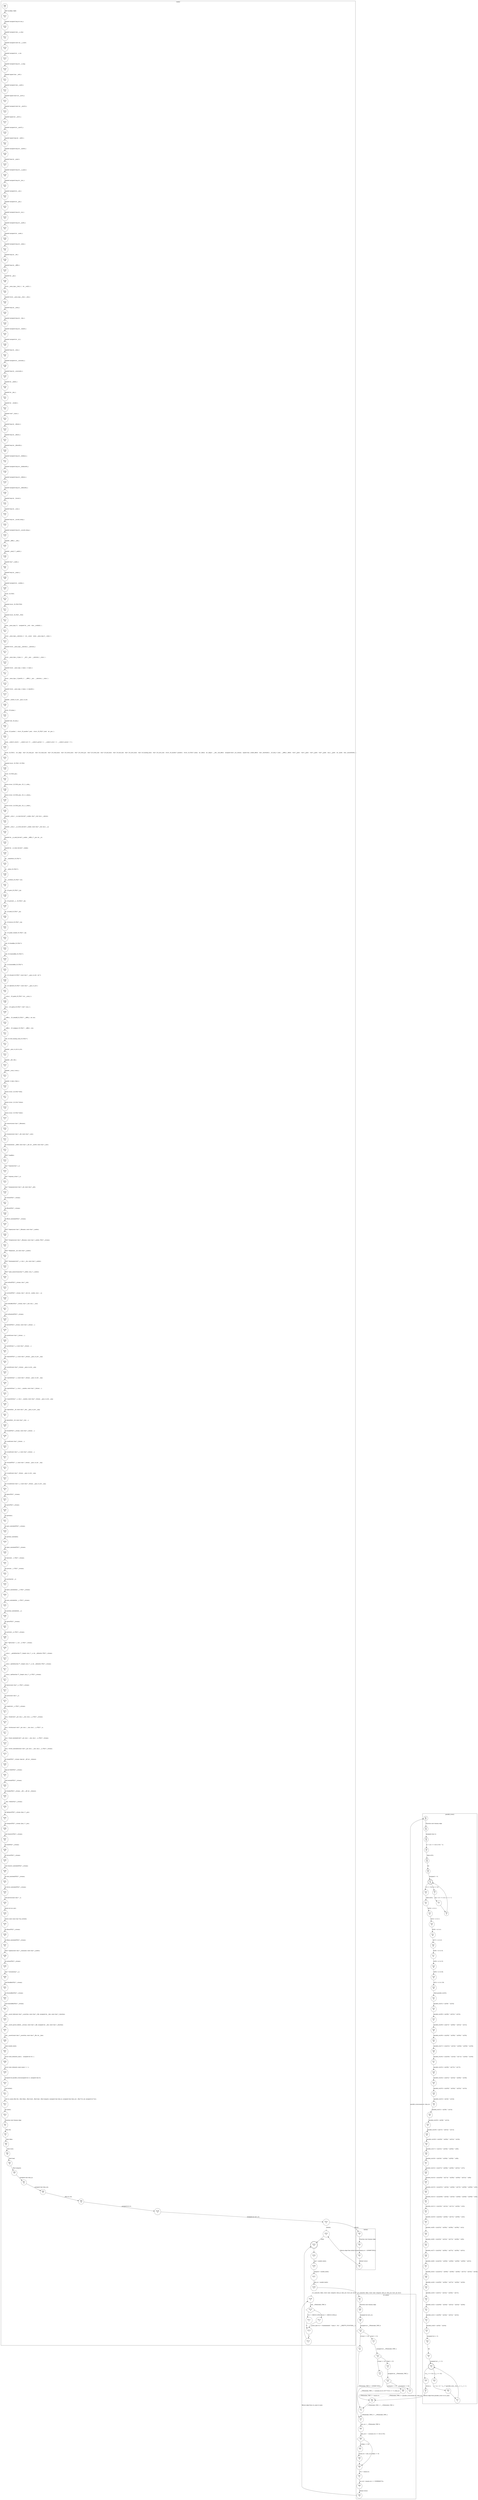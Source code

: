 digraph CFA {
90 [shape="circle" label="N90\n222"]
115 [shape="circle" label="N115\n221"]
116 [shape="circle" label="N116\n220"]
117 [shape="circle" label="N117\n219"]
118 [shape="circle" label="N118\n218"]
119 [shape="circle" label="N119\n217"]
120 [shape="circle" label="N120\n216"]
121 [shape="circle" label="N121\n215"]
122 [shape="circle" label="N122\n214"]
123 [shape="circle" label="N123\n213"]
124 [shape="circle" label="N124\n212"]
125 [shape="circle" label="N125\n211"]
126 [shape="circle" label="N126\n210"]
127 [shape="circle" label="N127\n209"]
128 [shape="circle" label="N128\n208"]
129 [shape="circle" label="N129\n207"]
130 [shape="circle" label="N130\n206"]
131 [shape="circle" label="N131\n205"]
132 [shape="circle" label="N132\n204"]
133 [shape="circle" label="N133\n203"]
134 [shape="circle" label="N134\n202"]
135 [shape="circle" label="N135\n201"]
136 [shape="circle" label="N136\n200"]
137 [shape="circle" label="N137\n199"]
138 [shape="circle" label="N138\n198"]
139 [shape="circle" label="N139\n197"]
140 [shape="circle" label="N140\n196"]
141 [shape="circle" label="N141\n195"]
142 [shape="circle" label="N142\n194"]
143 [shape="circle" label="N143\n193"]
144 [shape="circle" label="N144\n192"]
145 [shape="circle" label="N145\n191"]
146 [shape="circle" label="N146\n190"]
147 [shape="circle" label="N147\n189"]
148 [shape="circle" label="N148\n188"]
149 [shape="circle" label="N149\n187"]
150 [shape="circle" label="N150\n186"]
151 [shape="circle" label="N151\n185"]
152 [shape="circle" label="N152\n184"]
153 [shape="circle" label="N153\n183"]
154 [shape="circle" label="N154\n182"]
155 [shape="circle" label="N155\n181"]
156 [shape="circle" label="N156\n180"]
157 [shape="circle" label="N157\n179"]
158 [shape="circle" label="N158\n178"]
159 [shape="circle" label="N159\n177"]
160 [shape="circle" label="N160\n176"]
161 [shape="circle" label="N161\n175"]
162 [shape="circle" label="N162\n174"]
163 [shape="circle" label="N163\n173"]
164 [shape="circle" label="N164\n172"]
165 [shape="circle" label="N165\n171"]
166 [shape="circle" label="N166\n170"]
167 [shape="circle" label="N167\n169"]
168 [shape="circle" label="N168\n168"]
169 [shape="circle" label="N169\n167"]
170 [shape="circle" label="N170\n166"]
171 [shape="circle" label="N171\n165"]
172 [shape="circle" label="N172\n164"]
173 [shape="circle" label="N173\n163"]
174 [shape="circle" label="N174\n162"]
175 [shape="circle" label="N175\n161"]
176 [shape="circle" label="N176\n160"]
177 [shape="circle" label="N177\n159"]
178 [shape="circle" label="N178\n158"]
179 [shape="circle" label="N179\n157"]
180 [shape="circle" label="N180\n156"]
181 [shape="circle" label="N181\n155"]
182 [shape="circle" label="N182\n154"]
183 [shape="circle" label="N183\n153"]
184 [shape="circle" label="N184\n152"]
185 [shape="circle" label="N185\n151"]
186 [shape="circle" label="N186\n150"]
187 [shape="circle" label="N187\n149"]
188 [shape="circle" label="N188\n148"]
189 [shape="circle" label="N189\n147"]
190 [shape="circle" label="N190\n146"]
191 [shape="circle" label="N191\n145"]
192 [shape="circle" label="N192\n144"]
193 [shape="circle" label="N193\n143"]
194 [shape="circle" label="N194\n142"]
195 [shape="circle" label="N195\n141"]
196 [shape="circle" label="N196\n140"]
197 [shape="circle" label="N197\n139"]
198 [shape="circle" label="N198\n138"]
199 [shape="circle" label="N199\n137"]
200 [shape="circle" label="N200\n136"]
201 [shape="circle" label="N201\n135"]
202 [shape="circle" label="N202\n134"]
203 [shape="circle" label="N203\n133"]
204 [shape="circle" label="N204\n132"]
205 [shape="circle" label="N205\n131"]
206 [shape="circle" label="N206\n130"]
207 [shape="circle" label="N207\n129"]
208 [shape="circle" label="N208\n128"]
209 [shape="circle" label="N209\n127"]
210 [shape="circle" label="N210\n126"]
211 [shape="circle" label="N211\n125"]
212 [shape="circle" label="N212\n124"]
213 [shape="circle" label="N213\n123"]
214 [shape="circle" label="N214\n122"]
215 [shape="circle" label="N215\n121"]
216 [shape="circle" label="N216\n120"]
217 [shape="circle" label="N217\n119"]
218 [shape="circle" label="N218\n118"]
219 [shape="circle" label="N219\n117"]
220 [shape="circle" label="N220\n116"]
221 [shape="circle" label="N221\n115"]
222 [shape="circle" label="N222\n114"]
223 [shape="circle" label="N223\n113"]
224 [shape="circle" label="N224\n112"]
225 [shape="circle" label="N225\n111"]
226 [shape="circle" label="N226\n110"]
227 [shape="circle" label="N227\n109"]
228 [shape="circle" label="N228\n108"]
229 [shape="circle" label="N229\n107"]
230 [shape="circle" label="N230\n106"]
231 [shape="circle" label="N231\n105"]
232 [shape="circle" label="N232\n104"]
233 [shape="circle" label="N233\n103"]
234 [shape="circle" label="N234\n102"]
235 [shape="circle" label="N235\n101"]
236 [shape="circle" label="N236\n100"]
237 [shape="circle" label="N237\n99"]
238 [shape="circle" label="N238\n98"]
239 [shape="circle" label="N239\n97"]
240 [shape="circle" label="N240\n96"]
241 [shape="circle" label="N241\n95"]
242 [shape="circle" label="N242\n94"]
243 [shape="circle" label="N243\n93"]
244 [shape="circle" label="N244\n92"]
245 [shape="circle" label="N245\n91"]
246 [shape="circle" label="N246\n90"]
247 [shape="circle" label="N247\n89"]
248 [shape="circle" label="N248\n88"]
249 [shape="circle" label="N249\n87"]
250 [shape="circle" label="N250\n86"]
251 [shape="circle" label="N251\n85"]
252 [shape="circle" label="N252\n84"]
253 [shape="circle" label="N253\n83"]
254 [shape="circle" label="N254\n82"]
255 [shape="circle" label="N255\n81"]
256 [shape="circle" label="N256\n80"]
257 [shape="circle" label="N257\n79"]
258 [shape="circle" label="N258\n78"]
259 [shape="circle" label="N259\n77"]
260 [shape="circle" label="N260\n76"]
261 [shape="circle" label="N261\n75"]
262 [shape="circle" label="N262\n74"]
263 [shape="circle" label="N263\n73"]
264 [shape="circle" label="N264\n72"]
265 [shape="circle" label="N265\n71"]
266 [shape="circle" label="N266\n70"]
267 [shape="circle" label="N267\n69"]
268 [shape="circle" label="N268\n68"]
269 [shape="circle" label="N269\n67"]
270 [shape="circle" label="N270\n66"]
271 [shape="circle" label="N271\n65"]
272 [shape="circle" label="N272\n64"]
273 [shape="circle" label="N273\n63"]
274 [shape="circle" label="N274\n62"]
275 [shape="circle" label="N275\n61"]
276 [shape="circle" label="N276\n60"]
277 [shape="circle" label="N277\n59"]
278 [shape="circle" label="N278\n58"]
279 [shape="circle" label="N279\n57"]
280 [shape="circle" label="N280\n56"]
281 [shape="circle" label="N281\n55"]
282 [shape="circle" label="N282\n54"]
283 [shape="circle" label="N283\n53"]
284 [shape="circle" label="N284\n52"]
285 [shape="circle" label="N285\n51"]
286 [shape="circle" label="N286\n50"]
287 [shape="circle" label="N287\n49"]
288 [shape="circle" label="N288\n48"]
289 [shape="circle" label="N289\n47"]
290 [shape="circle" label="N290\n46"]
291 [shape="circle" label="N291\n45"]
292 [shape="circle" label="N292\n44"]
293 [shape="circle" label="N293\n43"]
294 [shape="circle" label="N294\n42"]
295 [shape="circle" label="N295\n41"]
296 [shape="circle" label="N296\n40"]
297 [shape="circle" label="N297\n39"]
298 [shape="circle" label="N298\n38"]
299 [shape="circle" label="N299\n37"]
300 [shape="circle" label="N300\n36"]
301 [shape="circle" label="N301\n35"]
302 [shape="circle" label="N302\n34"]
303 [shape="circle" label="N303\n33"]
304 [shape="circle" label="N304\n32"]
305 [shape="circle" label="N305\n31"]
306 [shape="circle" label="N306\n30"]
307 [shape="circle" label="N307\n29"]
308 [shape="circle" label="N308\n28"]
309 [shape="circle" label="N309\n27"]
310 [shape="circle" label="N310\n26"]
311 [shape="circle" label="N311\n25"]
312 [shape="circle" label="N312\n24"]
313 [shape="circle" label="N313\n23"]
91 [shape="circle" label="N91\n22"]
92 [shape="circle" label="N92\n21"]
93 [shape="circle" label="N93\n20"]
94 [shape="circle" label="N94\n19"]
95 [shape="circle" label="N95\n18"]
96 [shape="circle" label="N96\n17"]
97 [shape="circle" label="N97\n16"]
98 [shape="circle" label="N98\n15"]
99 [shape="circle" label="N99\n14"]
100 [shape="circle" label="N100\n13"]
101 [shape="circle" label="N101\n12"]
63 [shape="circle" label="N63\n3"]
64 [shape="circle" label="N64\n2"]
65 [shape="circle" label="N65\n1"]
62 [shape="circle" label="N62\n0"]
102 [shape="circle" label="N102\n11"]
103 [shape="doublecircle" label="N103\n10"]
104 [shape="circle" label="N104\n9"]
106 [shape="circle" label="N106\n8"]
107 [shape="circle" label="N107\n7"]
108 [shape="circle" label="N108\n6"]
67 [shape="circle" label="N67\n22"]
68 [shape="circle" label="N68\n21"]
69 [shape="circle" label="N69\n20"]
70 [shape="diamond" label="N70\n19"]
71 [shape="circle" label="N71\n18"]
73 [shape="circle" label="N73\n8"]
82 [shape="circle" label="N82\n7"]
83 [shape="diamond" label="N83\n6"]
85 [shape="circle" label="N85\n5"]
86 [shape="circle" label="N86\n4"]
84 [shape="circle" label="N84\n3"]
87 [shape="circle" label="N87\n2"]
88 [shape="circle" label="N88\n1"]
66 [shape="circle" label="N66\n0"]
109 [shape="circle" label="N109\n5"]
110 [shape="diamond" label="N110\n4"]
112 [shape="circle" label="N112\n3"]
113 [shape="circle" label="N113\n1"]
114 [shape="circle" label="N114\n0"]
111 [shape="circle" label="N111\n2"]
72 [shape="circle" label="N72\n17"]
74 [shape="diamond" label="N74\n16"]
75 [shape="circle" label="N75\n15"]
77 [shape="circle" label="N77\n9"]
76 [shape="circle" label="N76\n14"]
78 [shape="diamond" label="N78\n13"]
79 [shape="circle" label="N79\n12"]
1 [shape="circle" label="N1\n60"]
2 [shape="circle" label="N2\n59"]
3 [shape="circle" label="N3\n58"]
4 [shape="circle" label="N4\n57"]
5 [shape="circle" label="N5\n56"]
6 [shape="circle" label="N6\n55"]
7 [shape="doublecircle" label="N7\n54"]
10 [shape="circle" label="N10\n53"]
12 [shape="circle" label="N12\n52"]
13 [shape="circle" label="N13\n51"]
14 [shape="circle" label="N14\n50"]
15 [shape="circle" label="N15\n49"]
16 [shape="circle" label="N16\n48"]
17 [shape="circle" label="N17\n47"]
18 [shape="circle" label="N18\n46"]
19 [shape="circle" label="N19\n45"]
20 [shape="circle" label="N20\n44"]
21 [shape="circle" label="N21\n43"]
22 [shape="circle" label="N22\n42"]
23 [shape="circle" label="N23\n41"]
24 [shape="circle" label="N24\n40"]
25 [shape="circle" label="N25\n39"]
26 [shape="circle" label="N26\n38"]
27 [shape="circle" label="N27\n37"]
28 [shape="circle" label="N28\n36"]
29 [shape="circle" label="N29\n35"]
30 [shape="circle" label="N30\n34"]
31 [shape="circle" label="N31\n33"]
32 [shape="circle" label="N32\n32"]
33 [shape="circle" label="N33\n31"]
34 [shape="circle" label="N34\n30"]
35 [shape="circle" label="N35\n29"]
36 [shape="circle" label="N36\n28"]
37 [shape="circle" label="N37\n27"]
38 [shape="circle" label="N38\n26"]
39 [shape="circle" label="N39\n25"]
40 [shape="circle" label="N40\n24"]
41 [shape="circle" label="N41\n23"]
42 [shape="circle" label="N42\n22"]
43 [shape="circle" label="N43\n21"]
44 [shape="circle" label="N44\n20"]
45 [shape="circle" label="N45\n19"]
46 [shape="circle" label="N46\n18"]
47 [shape="circle" label="N47\n17"]
48 [shape="circle" label="N48\n16"]
49 [shape="circle" label="N49\n15"]
50 [shape="circle" label="N50\n14"]
51 [shape="circle" label="N51\n13"]
52 [shape="circle" label="N52\n12"]
53 [shape="circle" label="N53\n11"]
54 [shape="circle" label="N54\n10"]
55 [shape="circle" label="N55\n9"]
56 [shape="doublecircle" label="N56\n8"]
59 [shape="circle" label="N59\n7"]
0 [shape="circle" label="N0\n6"]
81 [shape="circle" label="N81\n10"]
58 [shape="circle" label="N58\n5"]
60 [shape="circle" label="N60\n4"]
57 [shape="circle" label="N57\n3"]
9 [shape="circle" label="N9\n2"]
11 [shape="circle" label="N11\n1"]
8 [shape="circle" label="N8\n0"]
80 [shape="circle" label="N80\n11"]
node [shape="circle"]
subgraph cluster_crc_main {
label="crc_main()"
67 -> 68 [label="Function start dummy edge"]
68 -> 69 [label="unsigned int new_crc;"]
69 -> 70 [label="unsigned int __CPAchecker_TMP_0;"]
70 -> 72 [label="[reset == 0]"]
70 -> 71 [label="[!(reset == 0)]"]
71 -> 73 [label="__CPAchecker_TMP_0 = 4294967295LL;"]
73 -> 82 [label="new_crc = __CPAchecker_TMP_0;"]
82 -> 83 [label="data_out = ~(((smain.crc) >> 24) & 255);"]
83 -> 84 [label="[clken == 0]"]
83 -> 85 [label="[!(clken == 0)]"]
85 -> 86 [label="smain.crc = new_crc;"]
86 -> 84 [label=""]
84 -> 87 [label="*crc = smain.crc;"]
87 -> 88 [label="*crc_ok = (smain.crc) == 3338984827LL;"]
88 -> 66 [label="default return"]
72 -> 74 [label="unsigned int __CPAchecker_TMP_1;"]
74 -> 76 [label="[load == 0]"]
74 -> 75 [label="[!(load == 0)]"]
75 -> 77 [label="__CPAchecker_TMP_1 = (((smain.crc) & 16777215) << 7) | data_in;"]
77 -> 73 [label="__CPAchecker_TMP_0 = __CPAchecker_TMP_1;"]
76 -> 78 [label="unsigned int __CPAchecker_TMP_2;"]
78 -> 80 [label="[compute == 0]"]
78 -> 79 [label="[!(compute == 0)]"]
79 -> 81 [label="__CPAchecker_TMP_2 = parallel_crces(smain.crc, data_in);" style="dotted" arrowhead="empty"]
81 -> 77 [label="__CPAchecker_TMP_1 = __CPAchecker_TMP_2;"]
80 -> 81 [label="__CPAchecker_TMP_2 = smain.crc;"]}
subgraph cluster_initial {
label="initial()"
63 -> 64 [label="Function start dummy edge"]
64 -> 65 [label="smain.crc = 4294967295LL;"]
65 -> 62 [label="default return"]}
subgraph cluster_main {
label="main()"
90 -> 115 [label="INIT GLOBAL VARS"]
115 -> 116 [label="typedef unsigned long int size_t;"]
116 -> 117 [label="typedef unsigned char __u_char;"]
117 -> 118 [label="typedef unsigned short int __u_short;"]
118 -> 119 [label="typedef unsigned int __u_int;"]
119 -> 120 [label="typedef unsigned long int __u_long;"]
120 -> 121 [label="typedef signed char __int8_t;"]
121 -> 122 [label="typedef unsigned char __uint8_t;"]
122 -> 123 [label="typedef signed short int __int16_t;"]
123 -> 124 [label="typedef unsigned short int __uint16_t;"]
124 -> 125 [label="typedef signed int __int32_t;"]
125 -> 126 [label="typedef unsigned int __uint32_t;"]
126 -> 127 [label="typedef signed long int __int64_t;"]
127 -> 128 [label="typedef unsigned long int __uint64_t;"]
128 -> 129 [label="typedef long int __quad_t;"]
129 -> 130 [label="typedef unsigned long int __u_quad_t;"]
130 -> 131 [label="typedef unsigned long int __dev_t;"]
131 -> 132 [label="typedef unsigned int __uid_t;"]
132 -> 133 [label="typedef unsigned int __gid_t;"]
133 -> 134 [label="typedef unsigned long int __ino_t;"]
134 -> 135 [label="typedef unsigned long int __ino64_t;"]
135 -> 136 [label="typedef unsigned int __mode_t;"]
136 -> 137 [label="typedef unsigned long int __nlink_t;"]
137 -> 138 [label="typedef long int __off_t;"]
138 -> 139 [label="typedef long int __off64_t;"]
139 -> 140 [label="typedef int __pid_t;"]
140 -> 141 [label="struct __anon_type___fsid_t {   int __val[2]; } ;"]
141 -> 142 [label="typedef struct __anon_type___fsid_t __fsid_t;"]
142 -> 143 [label="typedef long int __clock_t;"]
143 -> 144 [label="typedef unsigned long int __rlim_t;"]
144 -> 145 [label="typedef unsigned long int __rlim64_t;"]
145 -> 146 [label="typedef unsigned int __id_t;"]
146 -> 147 [label="typedef long int __time_t;"]
147 -> 148 [label="typedef unsigned int __useconds_t;"]
148 -> 149 [label="typedef long int __suseconds_t;"]
149 -> 150 [label="typedef int __daddr_t;"]
150 -> 151 [label="typedef int __key_t;"]
151 -> 152 [label="typedef int __clockid_t;"]
152 -> 153 [label="typedef void *__timer_t;"]
153 -> 154 [label="typedef long int __blksize_t;"]
154 -> 155 [label="typedef long int __blkcnt_t;"]
155 -> 156 [label="typedef long int __blkcnt64_t;"]
156 -> 157 [label="typedef unsigned long int __fsblkcnt_t;"]
157 -> 158 [label="typedef unsigned long int __fsblkcnt64_t;"]
158 -> 159 [label="typedef unsigned long int __fsfilcnt_t;"]
159 -> 160 [label="typedef unsigned long int __fsfilcnt64_t;"]
160 -> 161 [label="typedef long int __fsword_t;"]
161 -> 162 [label="typedef long int __ssize_t;"]
162 -> 163 [label="typedef long int __syscall_slong_t;"]
163 -> 164 [label="typedef unsigned long int __syscall_ulong_t;"]
164 -> 165 [label="typedef __off64_t __loff_t;"]
165 -> 166 [label="typedef __quad_t *__qaddr_t;"]
166 -> 167 [label="typedef char *__caddr_t;"]
167 -> 168 [label="typedef long int __intptr_t;"]
168 -> 169 [label="typedef unsigned int __socklen_t;"]
169 -> 170 [label="struct _IO_FILE ;"]
170 -> 171 [label="typedef struct _IO_FILE FILE;"]
171 -> 172 [label="typedef struct _IO_FILE __FILE;"]
172 -> 173 [label="union __anon_type_0 {   unsigned int __wch;   char __wchb[4]; } ;"]
173 -> 174 [label="struct __anon_type___mbstate_t {   int __count;   union __anon_type_0 __value; } ;"]
174 -> 175 [label="typedef struct __anon_type___mbstate_t __mbstate_t;"]
175 -> 176 [label="struct __anon_type__G_fpos_t {   __off_t __pos;   __mbstate_t __state; } ;"]
176 -> 177 [label="typedef struct __anon_type__G_fpos_t _G_fpos_t;"]
177 -> 178 [label="struct __anon_type__G_fpos64_t {   __off64_t __pos;   __mbstate_t __state; } ;"]
178 -> 179 [label="typedef struct __anon_type__G_fpos_t _G_fpos64_t;"]
179 -> 180 [label="typedef __builtin_va_list __gnuc_va_list;"]
180 -> 181 [label="struct _IO_jump_t ;"]
181 -> 182 [label="typedef void _IO_lock_t;"]
182 -> 183 [label="struct _IO_marker {   struct _IO_marker *_next;   struct _IO_FILE *_sbuf;   int _pos; } ;"]
183 -> 184 [label="enum __codecvt_result {   __codecvt_ok = 0,   __codecvt_partial = 1,   __codecvt_error = 2,   __codecvt_noconv = 3 } ;"]
184 -> 185 [label="struct _IO_FILE {   int _flags;   char *_IO_read_ptr;   char *_IO_read_end;   char *_IO_read_base;   char *_IO_write_base;   char *_IO_write_ptr;   char *_IO_write_end;   char *_IO_buf_base;   char *_IO_buf_end;   char *_IO_save_base;   char *_IO_backup_base;   char *_IO_save_end;   struct _IO_marker *_markers;   struct _IO_FILE *_chain;   int _fileno;   int _flags2;   __off_t _old_offset;   unsigned short _cur_column;   signed char _vtable_offset;   char _shortbuf[1];   _IO_lock_t *_lock;   __off64_t _offset;   void *__pad1;   void *__pad2;   void *__pad3;   void *__pad4;   size_t __pad5;   int _mode;   char _unused2[40]; } ;"]
185 -> 186 [label="typedef struct _IO_FILE _IO_FILE;"]
186 -> 187 [label="struct _IO_FILE_plus ;"]
187 -> 188 [label="extern struct _IO_FILE_plus _IO_2_1_stdin_;"]
188 -> 189 [label="extern struct _IO_FILE_plus _IO_2_1_stdout_;"]
189 -> 190 [label="extern struct _IO_FILE_plus _IO_2_1_stderr_;"]
190 -> 191 [label="typedef __ssize_t  __io_read_fn(void *__cookie, char *__buf, size_t __nbytes);"]
191 -> 192 [label="typedef __ssize_t  __io_write_fn(void *__cookie, const char *__buf, size_t __n);"]
192 -> 193 [label="typedef int __io_seek_fn(void *__cookie, __off64_t *__pos, int __w);"]
193 -> 194 [label="typedef int __io_close_fn(void *__cookie);"]
194 -> 195 [label="int __underflow(_IO_FILE *);"]
195 -> 196 [label="int __uflow(_IO_FILE *);"]
196 -> 197 [label="int __overflow(_IO_FILE *, int);"]
197 -> 198 [label="int _IO_getc(_IO_FILE *__fp);"]
198 -> 199 [label="int _IO_putc(int __c, _IO_FILE *__fp);"]
199 -> 200 [label="int _IO_feof(_IO_FILE *__fp);"]
200 -> 201 [label="int _IO_ferror(_IO_FILE *__fp);"]
201 -> 202 [label="int _IO_peekc_locked(_IO_FILE *__fp);"]
202 -> 203 [label="void _IO_flockfile(_IO_FILE *);"]
203 -> 204 [label="void _IO_funlockfile(_IO_FILE *);"]
204 -> 205 [label="int _IO_ftrylockfile(_IO_FILE *);"]
205 -> 206 [label="int _IO_vfscanf(_IO_FILE *, const char *, __gnuc_va_list , int *);"]
206 -> 207 [label="int _IO_vfprintf(_IO_FILE *, const char *, __gnuc_va_list );"]
207 -> 208 [label="__ssize_t  _IO_padn(_IO_FILE *, int, __ssize_t );"]
208 -> 209 [label="size_t  _IO_sgetn(_IO_FILE *, void *, size_t );"]
209 -> 210 [label="__off64_t  _IO_seekoff(_IO_FILE *, __off64_t , int, int);"]
210 -> 211 [label="__off64_t  _IO_seekpos(_IO_FILE *, __off64_t , int);"]
211 -> 212 [label="void _IO_free_backup_area(_IO_FILE *);"]
212 -> 213 [label="typedef __gnuc_va_list va_list;"]
213 -> 214 [label="typedef __off_t off_t;"]
214 -> 215 [label="typedef __ssize_t ssize_t;"]
215 -> 216 [label="typedef _G_fpos_t fpos_t;"]
216 -> 217 [label="extern struct _IO_FILE *stdin;"]
217 -> 218 [label="extern struct _IO_FILE *stdout;"]
218 -> 219 [label="extern struct _IO_FILE *stderr;"]
219 -> 220 [label="int remove(const char *__filename);"]
220 -> 221 [label="int rename(const char *__old, const char *__new);"]
221 -> 222 [label="int renameat(int __oldfd, const char *__old, int __newfd, const char *__new);"]
222 -> 223 [label="FILE * tmpfile();"]
223 -> 224 [label="char * tmpnam(char *__s);"]
224 -> 225 [label="char * tmpnam_r(char *__s);"]
225 -> 226 [label="char * tempnam(const char *__dir, const char *__pfx);"]
226 -> 227 [label="int fclose(FILE *__stream);"]
227 -> 228 [label="int fflush(FILE *__stream);"]
228 -> 229 [label="int fflush_unlocked(FILE *__stream);"]
229 -> 230 [label="FILE * fopen(const char *__filename, const char *__modes);"]
230 -> 231 [label="FILE * freopen(const char *__filename, const char *__modes, FILE *__stream);"]
231 -> 232 [label="FILE * fdopen(int __fd, const char *__modes);"]
232 -> 233 [label="FILE * fmemopen(void *__s, size_t __len, const char *__modes);"]
233 -> 234 [label="FILE * open_memstream(char **__bufloc, size_t *__sizeloc);"]
234 -> 235 [label="void setbuf(FILE *__stream, char *__buf);"]
235 -> 236 [label="int setvbuf(FILE *__stream, char *__buf, int __modes, size_t __n);"]
236 -> 237 [label="void setbuffer(FILE *__stream, char *__buf, size_t __size);"]
237 -> 238 [label="void setlinebuf(FILE *__stream);"]
238 -> 239 [label="int fprintf(FILE *__stream, const char *__format, ...);"]
239 -> 240 [label="int printf(const char *__format, ...);"]
240 -> 241 [label="int sprintf(char *__s, const char *__format, ...);"]
241 -> 242 [label="int vfprintf(FILE *__s, const char *__format, __gnuc_va_list __arg);"]
242 -> 243 [label="int vprintf(const char *__format, __gnuc_va_list __arg);"]
243 -> 244 [label="int vsprintf(char *__s, const char *__format, __gnuc_va_list __arg);"]
244 -> 245 [label="int snprintf(char *__s, size_t __maxlen, const char *__format, ...);"]
245 -> 246 [label="int vsnprintf(char *__s, size_t __maxlen, const char *__format, __gnuc_va_list __arg);"]
246 -> 247 [label="int vdprintf(int __fd, const char *__fmt, __gnuc_va_list __arg);"]
247 -> 248 [label="int dprintf(int __fd, const char *__fmt, ...);"]
248 -> 249 [label="int fscanf(FILE *__stream, const char *__format, ...);"]
249 -> 250 [label="int scanf(const char *__format, ...);"]
250 -> 251 [label="int sscanf(const char *__s, const char *__format, ...);"]
251 -> 252 [label="int vfscanf(FILE *__s, const char *__format, __gnuc_va_list __arg);"]
252 -> 253 [label="int vscanf(const char *__format, __gnuc_va_list __arg);"]
253 -> 254 [label="int vsscanf(const char *__s, const char *__format, __gnuc_va_list __arg);"]
254 -> 255 [label="int fgetc(FILE *__stream);"]
255 -> 256 [label="int getc(FILE *__stream);"]
256 -> 257 [label="int getchar();"]
257 -> 258 [label="int getc_unlocked(FILE *__stream);"]
258 -> 259 [label="int getchar_unlocked();"]
259 -> 260 [label="int fgetc_unlocked(FILE *__stream);"]
260 -> 261 [label="int fputc(int __c, FILE *__stream);"]
261 -> 262 [label="int putc(int __c, FILE *__stream);"]
262 -> 263 [label="int putchar(int __c);"]
263 -> 264 [label="int fputc_unlocked(int __c, FILE *__stream);"]
264 -> 265 [label="int putc_unlocked(int __c, FILE *__stream);"]
265 -> 266 [label="int putchar_unlocked(int __c);"]
266 -> 267 [label="int getw(FILE *__stream);"]
267 -> 268 [label="int putw(int __w, FILE *__stream);"]
268 -> 269 [label="char * fgets(char *__s, int __n, FILE *__stream);"]
269 -> 270 [label="__ssize_t  __getdelim(char **__lineptr, size_t *__n, int __delimiter, FILE *__stream);"]
270 -> 271 [label="__ssize_t  getdelim(char **__lineptr, size_t *__n, int __delimiter, FILE *__stream);"]
271 -> 272 [label="__ssize_t  getline(char **__lineptr, size_t *__n, FILE *__stream);"]
272 -> 273 [label="int fputs(const char *__s, FILE *__stream);"]
273 -> 274 [label="int puts(const char *__s);"]
274 -> 275 [label="int ungetc(int __c, FILE *__stream);"]
275 -> 276 [label="size_t  fread(void *__ptr, size_t __size, size_t __n, FILE *__stream);"]
276 -> 277 [label="size_t  fwrite(const void *__ptr, size_t __size, size_t __n, FILE *__s);"]
277 -> 278 [label="size_t  fread_unlocked(void *__ptr, size_t __size, size_t __n, FILE *__stream);"]
278 -> 279 [label="size_t  fwrite_unlocked(const void *__ptr, size_t __size, size_t __n, FILE *__stream);"]
279 -> 280 [label="int fseek(FILE *__stream, long int __off, int __whence);"]
280 -> 281 [label="long int ftell(FILE *__stream);"]
281 -> 282 [label="void rewind(FILE *__stream);"]
282 -> 283 [label="int fseeko(FILE *__stream, __off_t __off, int __whence);"]
283 -> 284 [label="__off_t  ftello(FILE *__stream);"]
284 -> 285 [label="int fgetpos(FILE *__stream, fpos_t *__pos);"]
285 -> 286 [label="int fsetpos(FILE *__stream, fpos_t *__pos);"]
286 -> 287 [label="void clearerr(FILE *__stream);"]
287 -> 288 [label="int feof(FILE *__stream);"]
288 -> 289 [label="int ferror(FILE *__stream);"]
289 -> 290 [label="void clearerr_unlocked(FILE *__stream);"]
290 -> 291 [label="int feof_unlocked(FILE *__stream);"]
291 -> 292 [label="int ferror_unlocked(FILE *__stream);"]
292 -> 293 [label="void perror(const char *__s);"]
293 -> 294 [label="extern int sys_nerr;"]
294 -> 295 [label="extern const const char *sys_errlist[];"]
295 -> 296 [label="int fileno(FILE *__stream);"]
296 -> 297 [label="int fileno_unlocked(FILE *__stream);"]
297 -> 298 [label="FILE * popen(const char *__command, const char *__modes);"]
298 -> 299 [label="int pclose(FILE *__stream);"]
299 -> 300 [label="char * ctermid(char *__s);"]
300 -> 301 [label="void flockfile(FILE *__stream);"]
301 -> 302 [label="int ftrylockfile(FILE *__stream);"]
302 -> 303 [label="void funlockfile(FILE *__stream);"]
303 -> 304 [label="void __assert_fail(const char *__assertion, const char *__file, unsigned int __line, const char *__function);"]
304 -> 305 [label="void __assert_perror_fail(int __errnum, const char *__file, unsigned int __line, const char *__function);"]
305 -> 306 [label="void __assert(const char *__assertion, const char *__file, int __line);"]
306 -> 307 [label="_Bool nondet_bool();"]
307 -> 308 [label="struct state_elements_main {   unsigned int crc; } ;"]
308 -> 309 [label="struct state_elements_main smain = {  };"]
309 -> 310 [label="unsigned int parallel_crces(unsigned int c1, unsigned char d);"]
310 -> 311 [label="void initial();"]
311 -> 312 [label="void crc_main(_Bool clk, _Bool clken, _Bool reset, _Bool load, _Bool compute, unsigned char data_in, unsigned char data_out, _Bool *crc_ok, unsigned int *crc);"]
312 -> 313 [label="int main();"]
313 -> 91 [label="Function start dummy edge"]
91 -> 92 [label="_Bool clk;"]
92 -> 93 [label="_Bool clken;"]
93 -> 94 [label="_Bool reset;"]
94 -> 95 [label="_Bool load;"]
95 -> 96 [label="_Bool compute;"]
96 -> 97 [label="unsigned char data_in;"]
97 -> 98 [label="unsigned char data_out;"]
98 -> 99 [label="_Bool crc_ok;"]
99 -> 100 [label="unsigned int crc;"]
100 -> 101 [label="unsigned int new_crc;"]
101 -> 102 [label="initial();" style="dotted" arrowhead="empty"]
102 -> 103 [label="while"]
103 -> 104 [label=""]
104 -> 106 [label="load = nondet_bool();"]
106 -> 107 [label="compute = nondet_bool();"]
107 -> 108 [label="data_in = nondet_bool();"]
108 -> 109 [label="crc_main(clk, clken, reset, load, compute, data_in, data_out, &crc_ok, &crc);" style="dotted" arrowhead="empty"]
109 -> 110 [label="void __CPAchecker_TMP_0;"]
110 -> 111 [label="[crc != 2863311530LL]"]
110 -> 112 [label="[!(crc != 2863311530LL)]"]
112 -> 113 [label="__assert_fail(\"crc != 0xAAAAAAAA\", \"main.c\", 161, \"__PRETTY_FUNCTION__\");"]
113 -> 114 [label="0;"]
114 -> 103 [label=""]
111 -> 113 [label="0;"]}
subgraph cluster_parallel_crces {
label="parallel_crces()"
1 -> 2 [label="Function start dummy edge"]
2 -> 3 [label="unsigned char x1;"]
3 -> 4 [label="x1 = ((c1 >> 24) & 255) ^ d;"]
4 -> 5 [label="_Bool c[32];"]
5 -> 6 [label="for"]
6 -> 7 [label="unsigned i = 0;"]
7 -> 9 [label="[i <= 31]"]
7 -> 10 [label="[!(i <= 31)]"]
10 -> 12 [label="_Bool x[32];"]
12 -> 13 [label="x[24] = x1 & 1;"]
13 -> 14 [label="x[25] = x1 & 2;"]
14 -> 15 [label="x[26] = x1 & 4;"]
15 -> 16 [label="x[27] = x1 & 8;"]
16 -> 17 [label="x[28] = x1 & 16;"]
17 -> 18 [label="x[29] = x1 & 32;"]
18 -> 19 [label="x[30] = x1 & 64;"]
19 -> 20 [label="x[31] = x1 & 128;"]
20 -> 21 [label="_Bool parallel_crc[32];"]
21 -> 22 [label="parallel_crc[31] = (x[29]) ^ (c[23]);"]
22 -> 23 [label="parallel_crc[30] = ((x[28]) ^ (x[31])) ^ (c[22]);"]
23 -> 24 [label="parallel_crc[29] = (((x[27]) ^ (x[30])) ^ (x[31])) ^ (c[21]);"]
24 -> 25 [label="parallel_crc[28] = (((x[26]) ^ (x[29])) ^ (x[30])) ^ (c[20]);"]
25 -> 26 [label="parallel_crc[27] = ((((x[31]) ^ (x[25])) ^ (x[28])) ^ (x[29])) ^ (c[19]);"]
26 -> 27 [label="parallel_crc[26] = ((((x[30]) ^ (x[24])) ^ (x[27])) ^ (x[28])) ^ (c[18]);"]
27 -> 28 [label="parallel_crc[25] = ((x[26]) ^ (x[27])) ^ (c[17]);"]
28 -> 29 [label="parallel_crc[24] = (((x[31]) ^ (x[25])) ^ (x[26])) ^ (c[16]);"]
29 -> 30 [label="parallel_crc[23] = (((x[30]) ^ (x[24])) ^ (x[25])) ^ (c[15]);"]
30 -> 31 [label="parallel_crc[22] = (x[24]) ^ (c[14]);"]
31 -> 32 [label="parallel_crc[21] = (x[29]) ^ (c[13]);"]
32 -> 33 [label="parallel_crc[20] = (x[28]) ^ (c[12]);"]
33 -> 34 [label="parallel_crc[19] = ((x[27]) ^ (x[31])) ^ (c[11]);"]
34 -> 35 [label="parallel_crc[18] = (((x[26]) ^ (x[30])) ^ (x[31])) ^ (c[10]);"]
35 -> 36 [label="parallel_crc[17] = (((x[25]) ^ (x[29])) ^ (x[30])) ^ (c[9]);"]
36 -> 37 [label="parallel_crc[16] = (((x[24]) ^ (x[28])) ^ (x[29])) ^ (c[8]);"]
37 -> 38 [label="parallel_crc[15] = ((((x[27]) ^ (x[28])) ^ (x[29])) ^ (x[31])) ^ (c[7]);"]
38 -> 39 [label="parallel_crc[14] = (((((x[26]) ^ (x[27])) ^ (x[28])) ^ (x[30])) ^ (x[31])) ^ (c[6]);"]
39 -> 40 [label="parallel_crc[13] = ((((((x[31]) ^ (x[25])) ^ (x[26])) ^ (x[27])) ^ (x[29])) ^ (x[30])) ^ (c[5]);"]
40 -> 41 [label="parallel_crc[12] = ((((((x[30]) ^ (x[24])) ^ (x[25])) ^ (x[26])) ^ (x[28])) ^ (x[29])) ^ (c[4]);"]
41 -> 42 [label="parallel_crc[11] = ((((x[24]) ^ (x[25])) ^ (x[27])) ^ (x[28])) ^ (c[3]);"]
42 -> 43 [label="parallel_crc[10] = ((((x[24]) ^ (x[26])) ^ (x[27])) ^ (x[29])) ^ (c[2]);"]
43 -> 44 [label="parallel_crc[9] = ((((x[25]) ^ (x[26])) ^ (x[28])) ^ (x[29])) ^ (c[1]);"]
44 -> 45 [label="parallel_crc[8] = ((((x[24]) ^ (x[25])) ^ (x[27])) ^ (x[28])) ^ (c[0]);"]
45 -> 46 [label="parallel_crc[7] = ((((x[24]) ^ (x[26])) ^ (x[27])) ^ (x[29])) ^ (x[31]);"]
46 -> 47 [label="parallel_crc[6] = (((((x[25]) ^ (x[26])) ^ (x[28])) ^ (x[29])) ^ (x[30])) ^ (x[31]);"]
47 -> 48 [label="parallel_crc[5] = ((((((x[31]) ^ (x[30])) ^ (x[29])) ^ (x[28])) ^ (x[27])) ^ (x[25])) ^ (x[24]);"]
48 -> 49 [label="parallel_crc[4] = ((((x[30]) ^ (x[28])) ^ (x[27])) ^ (x[26])) ^ (x[24]);"]
49 -> 50 [label="parallel_crc[3] = (((x[31]) ^ (x[25])) ^ (x[26])) ^ (x[27]);"]
50 -> 51 [label="parallel_crc[2] = ((((x[30]) ^ (x[24])) ^ (x[31])) ^ (x[25])) ^ (x[26]);"]
51 -> 52 [label="parallel_crc[1] = (((x[30]) ^ (x[24])) ^ (x[31])) ^ (x[25]);"]
52 -> 53 [label="parallel_crc[0] = (x[30]) ^ (x[24]);"]
53 -> 54 [label="unsigned int n = 0;"]
54 -> 55 [label="for"]
55 -> 56 [label="unsigned int i__1 = 0;"]
56 -> 58 [label="[i__1 <= 31]"]
56 -> 59 [label="[!(i__1 <= 31)]"]
59 -> 0 [label="return n;"]
58 -> 60 [label="n = (n + 2) ^ (i__1 * (parallel_crc[i__1]));"]
60 -> 57 [label=""]
57 -> 56 [label="i__1 = i__1 + 1;"]
9 -> 11 [label="c[i] = (c1 >> i) & 1;"]
11 -> 8 [label=""]
8 -> 7 [label="i = i + 1;"]}
101 -> 63 [label="initial()"]
62 -> 102 [label="Return edge from initial to main"]
108 -> 67 [label="crc_main(clk, clken, reset, load, compute, data_in, data_out, &crc_ok, &crc)"]
66 -> 109 [label="Return edge from crc_main to main"]
79 -> 1 [label="parallel_crces(smain.crc, data_in)"]
0 -> 81 [label="Return edge from parallel_crces to crc_main"]}